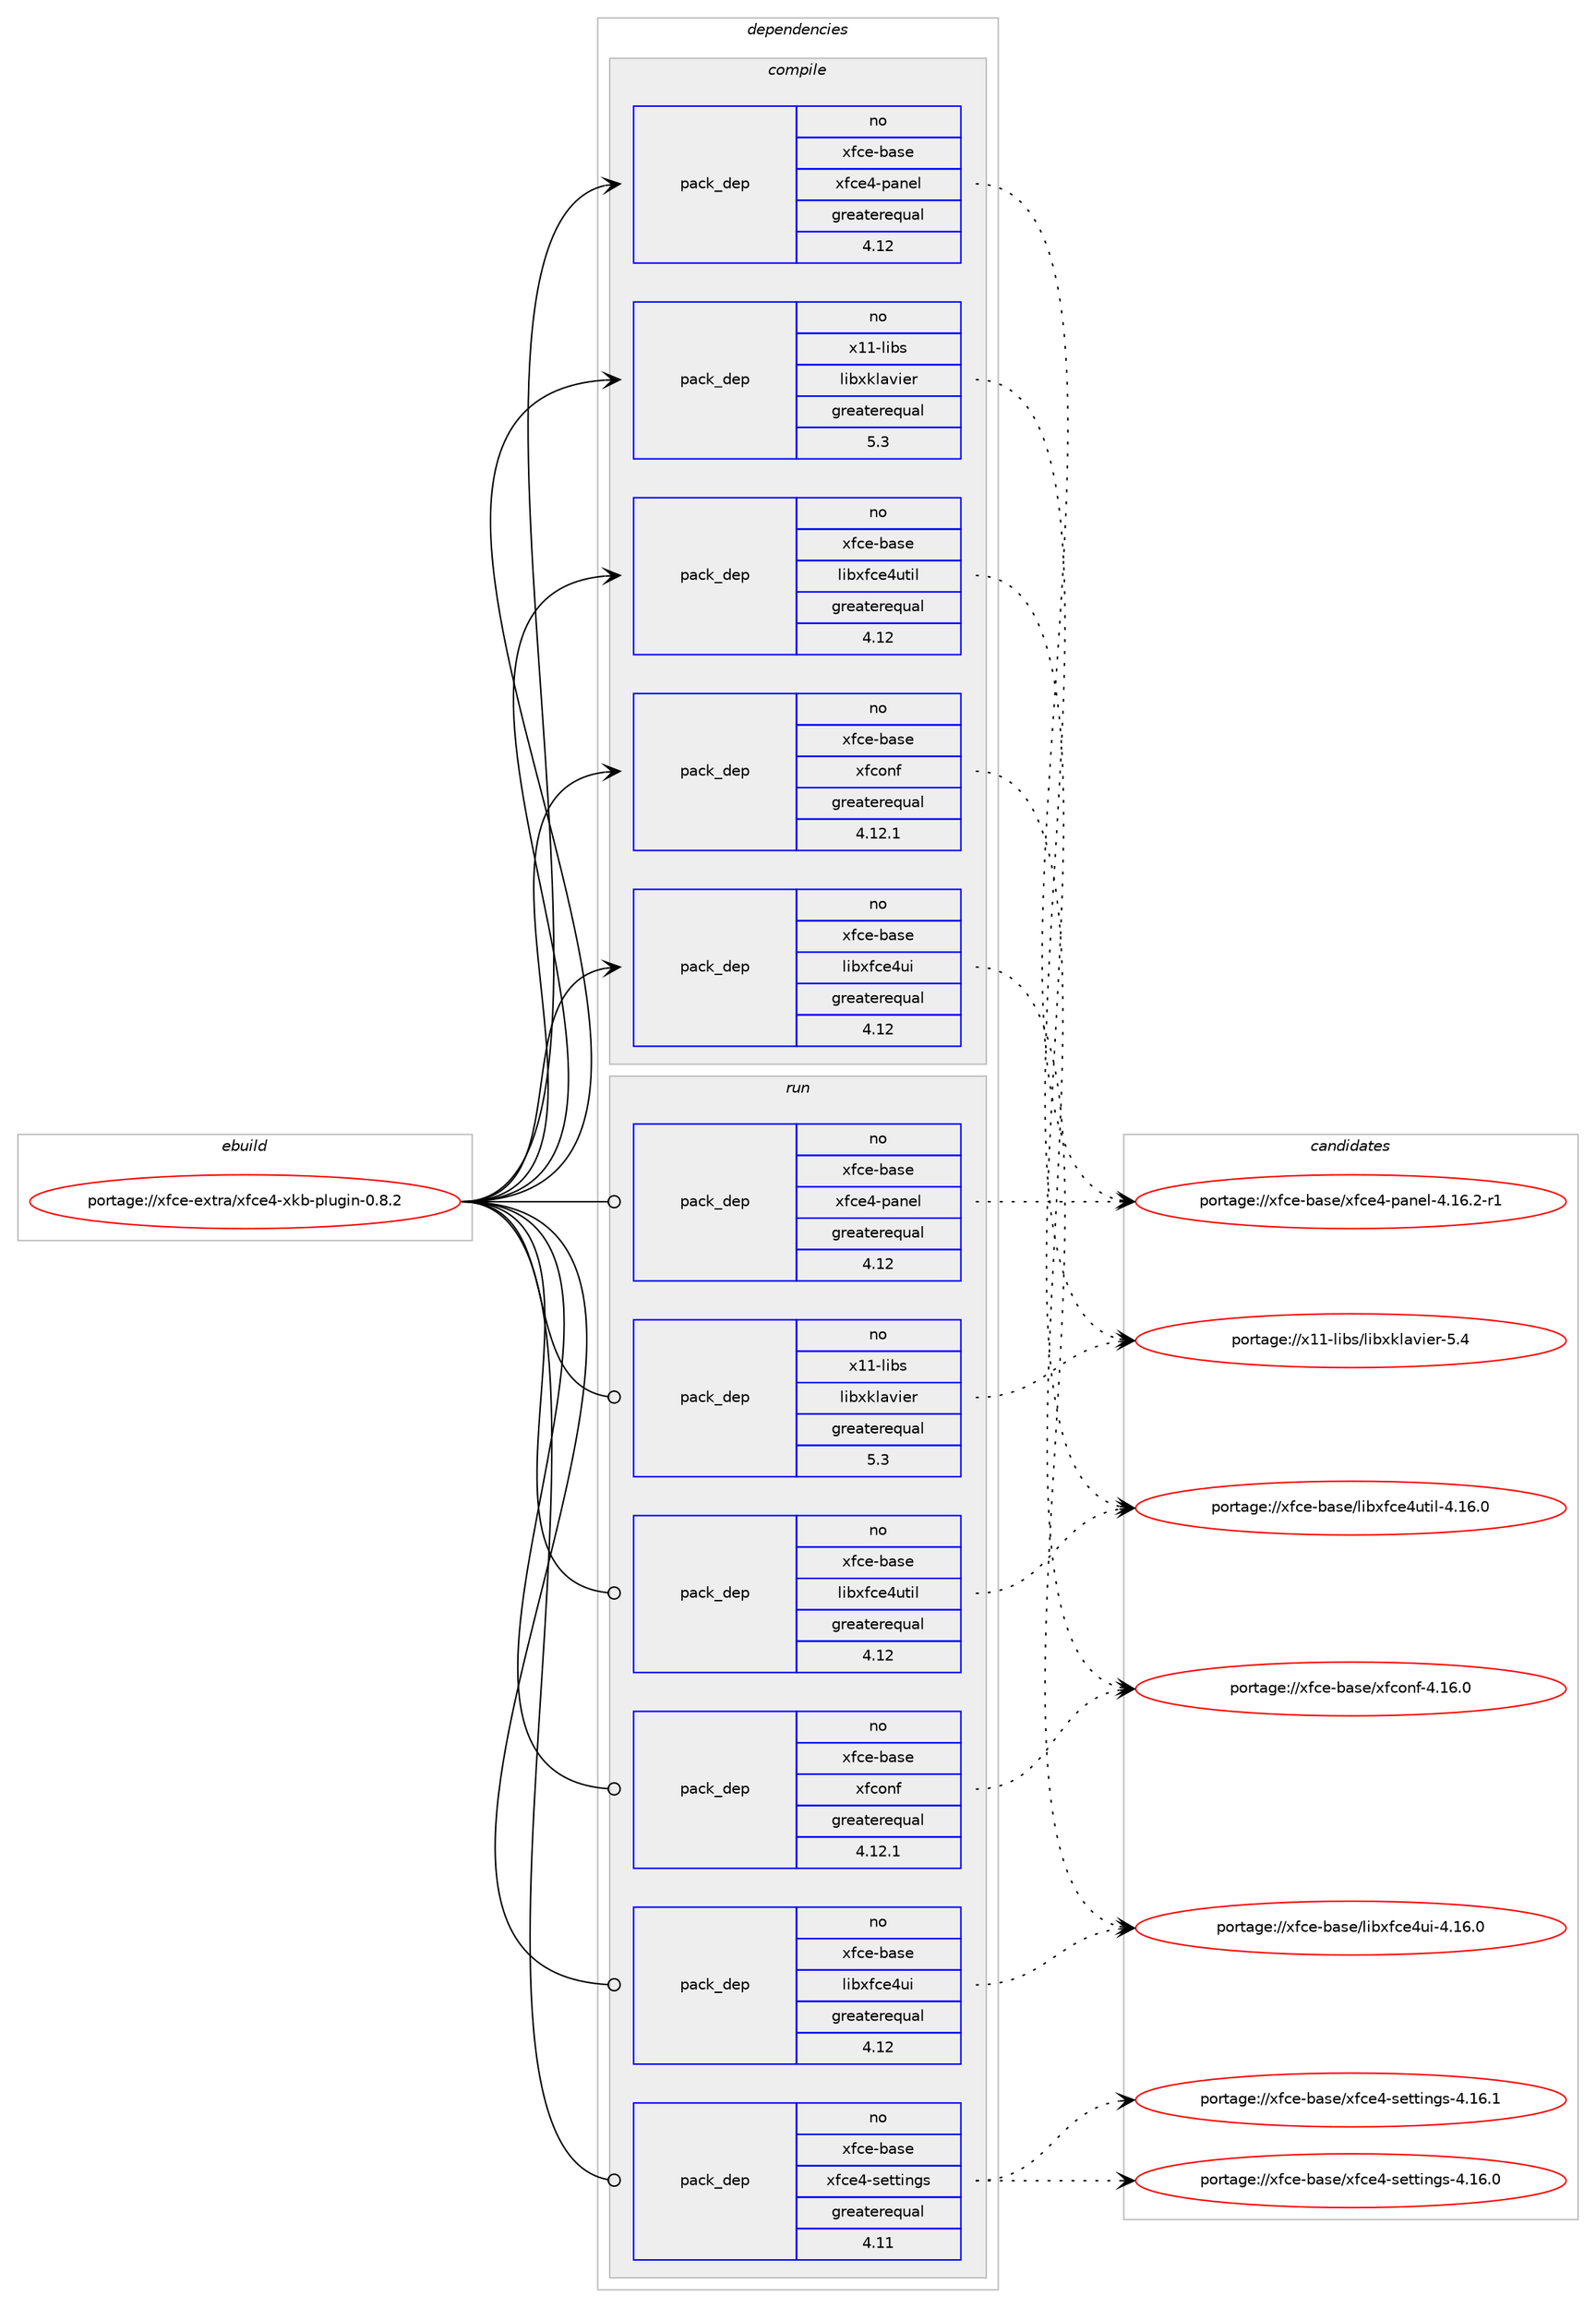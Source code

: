 digraph prolog {

# *************
# Graph options
# *************

newrank=true;
concentrate=true;
compound=true;
graph [rankdir=LR,fontname=Helvetica,fontsize=10,ranksep=1.5];#, ranksep=2.5, nodesep=0.2];
edge  [arrowhead=vee];
node  [fontname=Helvetica,fontsize=10];

# **********
# The ebuild
# **********

subgraph cluster_leftcol {
color=gray;
rank=same;
label=<<i>ebuild</i>>;
id [label="portage://xfce-extra/xfce4-xkb-plugin-0.8.2", color=red, width=4, href="../xfce-extra/xfce4-xkb-plugin-0.8.2.svg"];
}

# ****************
# The dependencies
# ****************

subgraph cluster_midcol {
color=gray;
label=<<i>dependencies</i>>;
subgraph cluster_compile {
fillcolor="#eeeeee";
style=filled;
label=<<i>compile</i>>;
# *** BEGIN UNKNOWN DEPENDENCY TYPE (TODO) ***
# id -> package_dependency(portage://xfce-extra/xfce4-xkb-plugin-0.8.2,install,no,gnome-base,librsvg,none,[,,],any_same_slot,[])
# *** END UNKNOWN DEPENDENCY TYPE (TODO) ***

# *** BEGIN UNKNOWN DEPENDENCY TYPE (TODO) ***
# id -> package_dependency(portage://xfce-extra/xfce4-xkb-plugin-0.8.2,install,no,x11-libs,gtk+,none,[,,],[slot(3),equal],[])
# *** END UNKNOWN DEPENDENCY TYPE (TODO) ***

# *** BEGIN UNKNOWN DEPENDENCY TYPE (TODO) ***
# id -> package_dependency(portage://xfce-extra/xfce4-xkb-plugin-0.8.2,install,no,x11-libs,libX11,none,[,,],any_same_slot,[])
# *** END UNKNOWN DEPENDENCY TYPE (TODO) ***

# *** BEGIN UNKNOWN DEPENDENCY TYPE (TODO) ***
# id -> package_dependency(portage://xfce-extra/xfce4-xkb-plugin-0.8.2,install,no,x11-libs,libwnck,none,[,,],[slot(3),equal],[])
# *** END UNKNOWN DEPENDENCY TYPE (TODO) ***

subgraph pack498 {
dependency928 [label=<<TABLE BORDER="0" CELLBORDER="1" CELLSPACING="0" CELLPADDING="4" WIDTH="220"><TR><TD ROWSPAN="6" CELLPADDING="30">pack_dep</TD></TR><TR><TD WIDTH="110">no</TD></TR><TR><TD>x11-libs</TD></TR><TR><TD>libxklavier</TD></TR><TR><TD>greaterequal</TD></TR><TR><TD>5.3</TD></TR></TABLE>>, shape=none, color=blue];
}
id:e -> dependency928:w [weight=20,style="solid",arrowhead="vee"];
# *** BEGIN UNKNOWN DEPENDENCY TYPE (TODO) ***
# id -> package_dependency(portage://xfce-extra/xfce4-xkb-plugin-0.8.2,install,no,xfce-base,garcon,none,[,,],any_same_slot,[])
# *** END UNKNOWN DEPENDENCY TYPE (TODO) ***

subgraph pack499 {
dependency929 [label=<<TABLE BORDER="0" CELLBORDER="1" CELLSPACING="0" CELLPADDING="4" WIDTH="220"><TR><TD ROWSPAN="6" CELLPADDING="30">pack_dep</TD></TR><TR><TD WIDTH="110">no</TD></TR><TR><TD>xfce-base</TD></TR><TR><TD>libxfce4ui</TD></TR><TR><TD>greaterequal</TD></TR><TR><TD>4.12</TD></TR></TABLE>>, shape=none, color=blue];
}
id:e -> dependency929:w [weight=20,style="solid",arrowhead="vee"];
subgraph pack500 {
dependency930 [label=<<TABLE BORDER="0" CELLBORDER="1" CELLSPACING="0" CELLPADDING="4" WIDTH="220"><TR><TD ROWSPAN="6" CELLPADDING="30">pack_dep</TD></TR><TR><TD WIDTH="110">no</TD></TR><TR><TD>xfce-base</TD></TR><TR><TD>libxfce4util</TD></TR><TR><TD>greaterequal</TD></TR><TR><TD>4.12</TD></TR></TABLE>>, shape=none, color=blue];
}
id:e -> dependency930:w [weight=20,style="solid",arrowhead="vee"];
subgraph pack501 {
dependency931 [label=<<TABLE BORDER="0" CELLBORDER="1" CELLSPACING="0" CELLPADDING="4" WIDTH="220"><TR><TD ROWSPAN="6" CELLPADDING="30">pack_dep</TD></TR><TR><TD WIDTH="110">no</TD></TR><TR><TD>xfce-base</TD></TR><TR><TD>xfce4-panel</TD></TR><TR><TD>greaterequal</TD></TR><TR><TD>4.12</TD></TR></TABLE>>, shape=none, color=blue];
}
id:e -> dependency931:w [weight=20,style="solid",arrowhead="vee"];
subgraph pack502 {
dependency932 [label=<<TABLE BORDER="0" CELLBORDER="1" CELLSPACING="0" CELLPADDING="4" WIDTH="220"><TR><TD ROWSPAN="6" CELLPADDING="30">pack_dep</TD></TR><TR><TD WIDTH="110">no</TD></TR><TR><TD>xfce-base</TD></TR><TR><TD>xfconf</TD></TR><TR><TD>greaterequal</TD></TR><TR><TD>4.12.1</TD></TR></TABLE>>, shape=none, color=blue];
}
id:e -> dependency932:w [weight=20,style="solid",arrowhead="vee"];
}
subgraph cluster_compileandrun {
fillcolor="#eeeeee";
style=filled;
label=<<i>compile and run</i>>;
}
subgraph cluster_run {
fillcolor="#eeeeee";
style=filled;
label=<<i>run</i>>;
# *** BEGIN UNKNOWN DEPENDENCY TYPE (TODO) ***
# id -> package_dependency(portage://xfce-extra/xfce4-xkb-plugin-0.8.2,run,no,gnome-base,librsvg,none,[,,],any_same_slot,[])
# *** END UNKNOWN DEPENDENCY TYPE (TODO) ***

# *** BEGIN UNKNOWN DEPENDENCY TYPE (TODO) ***
# id -> package_dependency(portage://xfce-extra/xfce4-xkb-plugin-0.8.2,run,no,x11-apps,setxkbmap,none,[,,],[],[])
# *** END UNKNOWN DEPENDENCY TYPE (TODO) ***

# *** BEGIN UNKNOWN DEPENDENCY TYPE (TODO) ***
# id -> package_dependency(portage://xfce-extra/xfce4-xkb-plugin-0.8.2,run,no,x11-libs,gtk+,none,[,,],[slot(3),equal],[])
# *** END UNKNOWN DEPENDENCY TYPE (TODO) ***

# *** BEGIN UNKNOWN DEPENDENCY TYPE (TODO) ***
# id -> package_dependency(portage://xfce-extra/xfce4-xkb-plugin-0.8.2,run,no,x11-libs,libX11,none,[,,],any_same_slot,[])
# *** END UNKNOWN DEPENDENCY TYPE (TODO) ***

# *** BEGIN UNKNOWN DEPENDENCY TYPE (TODO) ***
# id -> package_dependency(portage://xfce-extra/xfce4-xkb-plugin-0.8.2,run,no,x11-libs,libwnck,none,[,,],[slot(3),equal],[])
# *** END UNKNOWN DEPENDENCY TYPE (TODO) ***

subgraph pack503 {
dependency933 [label=<<TABLE BORDER="0" CELLBORDER="1" CELLSPACING="0" CELLPADDING="4" WIDTH="220"><TR><TD ROWSPAN="6" CELLPADDING="30">pack_dep</TD></TR><TR><TD WIDTH="110">no</TD></TR><TR><TD>x11-libs</TD></TR><TR><TD>libxklavier</TD></TR><TR><TD>greaterequal</TD></TR><TR><TD>5.3</TD></TR></TABLE>>, shape=none, color=blue];
}
id:e -> dependency933:w [weight=20,style="solid",arrowhead="odot"];
# *** BEGIN UNKNOWN DEPENDENCY TYPE (TODO) ***
# id -> package_dependency(portage://xfce-extra/xfce4-xkb-plugin-0.8.2,run,no,xfce-base,garcon,none,[,,],any_same_slot,[])
# *** END UNKNOWN DEPENDENCY TYPE (TODO) ***

subgraph pack504 {
dependency934 [label=<<TABLE BORDER="0" CELLBORDER="1" CELLSPACING="0" CELLPADDING="4" WIDTH="220"><TR><TD ROWSPAN="6" CELLPADDING="30">pack_dep</TD></TR><TR><TD WIDTH="110">no</TD></TR><TR><TD>xfce-base</TD></TR><TR><TD>libxfce4ui</TD></TR><TR><TD>greaterequal</TD></TR><TR><TD>4.12</TD></TR></TABLE>>, shape=none, color=blue];
}
id:e -> dependency934:w [weight=20,style="solid",arrowhead="odot"];
subgraph pack505 {
dependency935 [label=<<TABLE BORDER="0" CELLBORDER="1" CELLSPACING="0" CELLPADDING="4" WIDTH="220"><TR><TD ROWSPAN="6" CELLPADDING="30">pack_dep</TD></TR><TR><TD WIDTH="110">no</TD></TR><TR><TD>xfce-base</TD></TR><TR><TD>libxfce4util</TD></TR><TR><TD>greaterequal</TD></TR><TR><TD>4.12</TD></TR></TABLE>>, shape=none, color=blue];
}
id:e -> dependency935:w [weight=20,style="solid",arrowhead="odot"];
subgraph pack506 {
dependency936 [label=<<TABLE BORDER="0" CELLBORDER="1" CELLSPACING="0" CELLPADDING="4" WIDTH="220"><TR><TD ROWSPAN="6" CELLPADDING="30">pack_dep</TD></TR><TR><TD WIDTH="110">no</TD></TR><TR><TD>xfce-base</TD></TR><TR><TD>xfce4-panel</TD></TR><TR><TD>greaterequal</TD></TR><TR><TD>4.12</TD></TR></TABLE>>, shape=none, color=blue];
}
id:e -> dependency936:w [weight=20,style="solid",arrowhead="odot"];
subgraph pack507 {
dependency937 [label=<<TABLE BORDER="0" CELLBORDER="1" CELLSPACING="0" CELLPADDING="4" WIDTH="220"><TR><TD ROWSPAN="6" CELLPADDING="30">pack_dep</TD></TR><TR><TD WIDTH="110">no</TD></TR><TR><TD>xfce-base</TD></TR><TR><TD>xfce4-settings</TD></TR><TR><TD>greaterequal</TD></TR><TR><TD>4.11</TD></TR></TABLE>>, shape=none, color=blue];
}
id:e -> dependency937:w [weight=20,style="solid",arrowhead="odot"];
subgraph pack508 {
dependency938 [label=<<TABLE BORDER="0" CELLBORDER="1" CELLSPACING="0" CELLPADDING="4" WIDTH="220"><TR><TD ROWSPAN="6" CELLPADDING="30">pack_dep</TD></TR><TR><TD WIDTH="110">no</TD></TR><TR><TD>xfce-base</TD></TR><TR><TD>xfconf</TD></TR><TR><TD>greaterequal</TD></TR><TR><TD>4.12.1</TD></TR></TABLE>>, shape=none, color=blue];
}
id:e -> dependency938:w [weight=20,style="solid",arrowhead="odot"];
}
}

# **************
# The candidates
# **************

subgraph cluster_choices {
rank=same;
color=gray;
label=<<i>candidates</i>>;

subgraph choice498 {
color=black;
nodesep=1;
choice1204949451081059811547108105981201071089711810510111445534652 [label="portage://x11-libs/libxklavier-5.4", color=red, width=4,href="../x11-libs/libxklavier-5.4.svg"];
dependency928:e -> choice1204949451081059811547108105981201071089711810510111445534652:w [style=dotted,weight="100"];
}
subgraph choice499 {
color=black;
nodesep=1;
choice120102991014598971151014710810598120102991015211710545524649544648 [label="portage://xfce-base/libxfce4ui-4.16.0", color=red, width=4,href="../xfce-base/libxfce4ui-4.16.0.svg"];
dependency929:e -> choice120102991014598971151014710810598120102991015211710545524649544648:w [style=dotted,weight="100"];
}
subgraph choice500 {
color=black;
nodesep=1;
choice120102991014598971151014710810598120102991015211711610510845524649544648 [label="portage://xfce-base/libxfce4util-4.16.0", color=red, width=4,href="../xfce-base/libxfce4util-4.16.0.svg"];
dependency930:e -> choice120102991014598971151014710810598120102991015211711610510845524649544648:w [style=dotted,weight="100"];
}
subgraph choice501 {
color=black;
nodesep=1;
choice120102991014598971151014712010299101524511297110101108455246495446504511449 [label="portage://xfce-base/xfce4-panel-4.16.2-r1", color=red, width=4,href="../xfce-base/xfce4-panel-4.16.2-r1.svg"];
dependency931:e -> choice120102991014598971151014712010299101524511297110101108455246495446504511449:w [style=dotted,weight="100"];
}
subgraph choice502 {
color=black;
nodesep=1;
choice12010299101459897115101471201029911111010245524649544648 [label="portage://xfce-base/xfconf-4.16.0", color=red, width=4,href="../xfce-base/xfconf-4.16.0.svg"];
dependency932:e -> choice12010299101459897115101471201029911111010245524649544648:w [style=dotted,weight="100"];
}
subgraph choice503 {
color=black;
nodesep=1;
choice1204949451081059811547108105981201071089711810510111445534652 [label="portage://x11-libs/libxklavier-5.4", color=red, width=4,href="../x11-libs/libxklavier-5.4.svg"];
dependency933:e -> choice1204949451081059811547108105981201071089711810510111445534652:w [style=dotted,weight="100"];
}
subgraph choice504 {
color=black;
nodesep=1;
choice120102991014598971151014710810598120102991015211710545524649544648 [label="portage://xfce-base/libxfce4ui-4.16.0", color=red, width=4,href="../xfce-base/libxfce4ui-4.16.0.svg"];
dependency934:e -> choice120102991014598971151014710810598120102991015211710545524649544648:w [style=dotted,weight="100"];
}
subgraph choice505 {
color=black;
nodesep=1;
choice120102991014598971151014710810598120102991015211711610510845524649544648 [label="portage://xfce-base/libxfce4util-4.16.0", color=red, width=4,href="../xfce-base/libxfce4util-4.16.0.svg"];
dependency935:e -> choice120102991014598971151014710810598120102991015211711610510845524649544648:w [style=dotted,weight="100"];
}
subgraph choice506 {
color=black;
nodesep=1;
choice120102991014598971151014712010299101524511297110101108455246495446504511449 [label="portage://xfce-base/xfce4-panel-4.16.2-r1", color=red, width=4,href="../xfce-base/xfce4-panel-4.16.2-r1.svg"];
dependency936:e -> choice120102991014598971151014712010299101524511297110101108455246495446504511449:w [style=dotted,weight="100"];
}
subgraph choice507 {
color=black;
nodesep=1;
choice120102991014598971151014712010299101524511510111611610511010311545524649544648 [label="portage://xfce-base/xfce4-settings-4.16.0", color=red, width=4,href="../xfce-base/xfce4-settings-4.16.0.svg"];
choice120102991014598971151014712010299101524511510111611610511010311545524649544649 [label="portage://xfce-base/xfce4-settings-4.16.1", color=red, width=4,href="../xfce-base/xfce4-settings-4.16.1.svg"];
dependency937:e -> choice120102991014598971151014712010299101524511510111611610511010311545524649544648:w [style=dotted,weight="100"];
dependency937:e -> choice120102991014598971151014712010299101524511510111611610511010311545524649544649:w [style=dotted,weight="100"];
}
subgraph choice508 {
color=black;
nodesep=1;
choice12010299101459897115101471201029911111010245524649544648 [label="portage://xfce-base/xfconf-4.16.0", color=red, width=4,href="../xfce-base/xfconf-4.16.0.svg"];
dependency938:e -> choice12010299101459897115101471201029911111010245524649544648:w [style=dotted,weight="100"];
}
}

}
